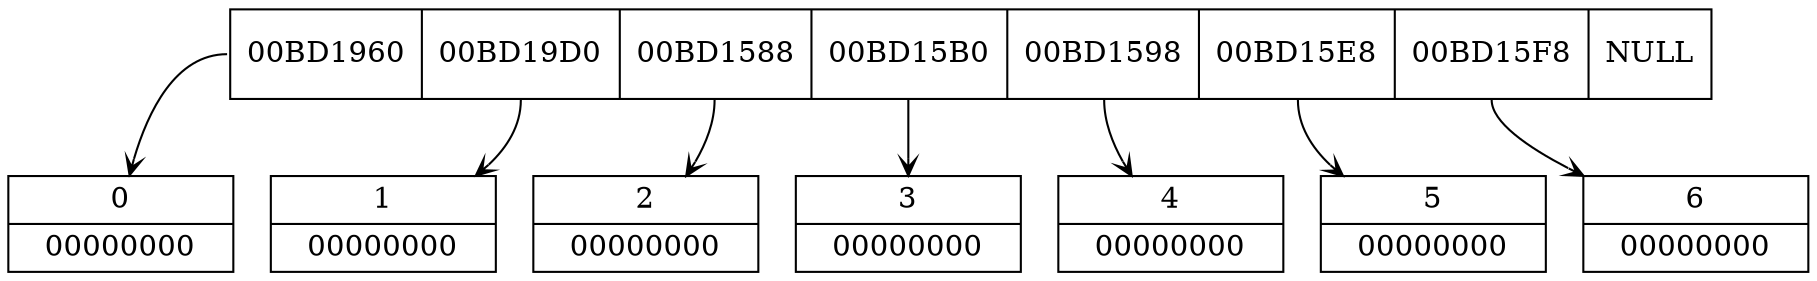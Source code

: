 digraph G {
 node [shape=record, height=0.6, width=1.5];
 edge [arrowhead=vee, arrowsize=0.8];
  main_table [shape=record, label="<slot0> 00BD1960|<slot1> 00BD19D0|<slot2> 00BD1588|<slot3> 00BD15B0|<slot4> 00BD1598|<slot5> 00BD15E8|<slot6> 00BD15F8|<slot7> NULL"];
  "00BD1960" [shape=record, label="{0|00000000}"];
  main_table:slot0 -> "00BD1960";
  "00BD19D0" [shape=record, label="{1|00000000}"];
  main_table:slot1 -> "00BD19D0";
  "00BD1588" [shape=record, label="{2|00000000}"];
  main_table:slot2 -> "00BD1588";
  "00BD15B0" [shape=record, label="{3|00000000}"];
  main_table:slot3 -> "00BD15B0";
  "00BD1598" [shape=record, label="{4|00000000}"];
  main_table:slot4 -> "00BD1598";
  "00BD15E8" [shape=record, label="{5|00000000}"];
  main_table:slot5 -> "00BD15E8";
  "00BD15F8" [shape=record, label="{6|00000000}"];
  main_table:slot6 -> "00BD15F8";
}
